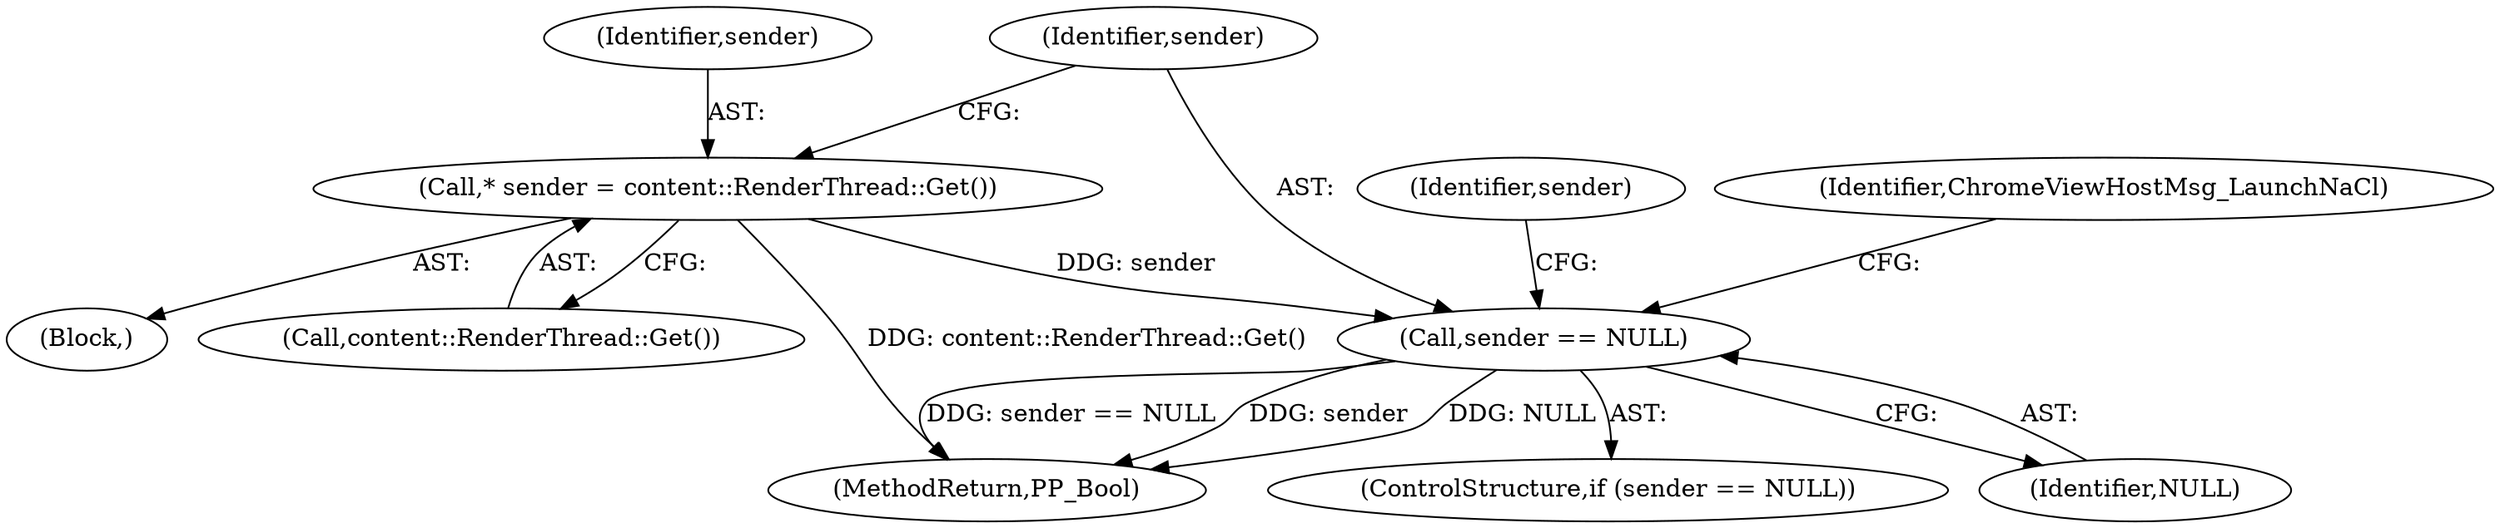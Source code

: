 digraph "0_Chrome_3b0d77670a0613f409110817455d2137576b485a_11@API" {
"1000116" [label="(Call,sender == NULL)"];
"1000112" [label="(Call,* sender = content::RenderThread::Get())"];
"1000113" [label="(Identifier,sender)"];
"1000116" [label="(Call,sender == NULL)"];
"1000183" [label="(MethodReturn,PP_Bool)"];
"1000117" [label="(Identifier,sender)"];
"1000115" [label="(ControlStructure,if (sender == NULL))"];
"1000114" [label="(Call,content::RenderThread::Get())"];
"1000120" [label="(Identifier,sender)"];
"1000112" [label="(Call,* sender = content::RenderThread::Get())"];
"1000105" [label="(Block,)"];
"1000127" [label="(Identifier,ChromeViewHostMsg_LaunchNaCl)"];
"1000118" [label="(Identifier,NULL)"];
"1000116" -> "1000115"  [label="AST: "];
"1000116" -> "1000118"  [label="CFG: "];
"1000117" -> "1000116"  [label="AST: "];
"1000118" -> "1000116"  [label="AST: "];
"1000120" -> "1000116"  [label="CFG: "];
"1000127" -> "1000116"  [label="CFG: "];
"1000116" -> "1000183"  [label="DDG: NULL"];
"1000116" -> "1000183"  [label="DDG: sender == NULL"];
"1000116" -> "1000183"  [label="DDG: sender"];
"1000112" -> "1000116"  [label="DDG: sender"];
"1000112" -> "1000105"  [label="AST: "];
"1000112" -> "1000114"  [label="CFG: "];
"1000113" -> "1000112"  [label="AST: "];
"1000114" -> "1000112"  [label="AST: "];
"1000117" -> "1000112"  [label="CFG: "];
"1000112" -> "1000183"  [label="DDG: content::RenderThread::Get()"];
}
